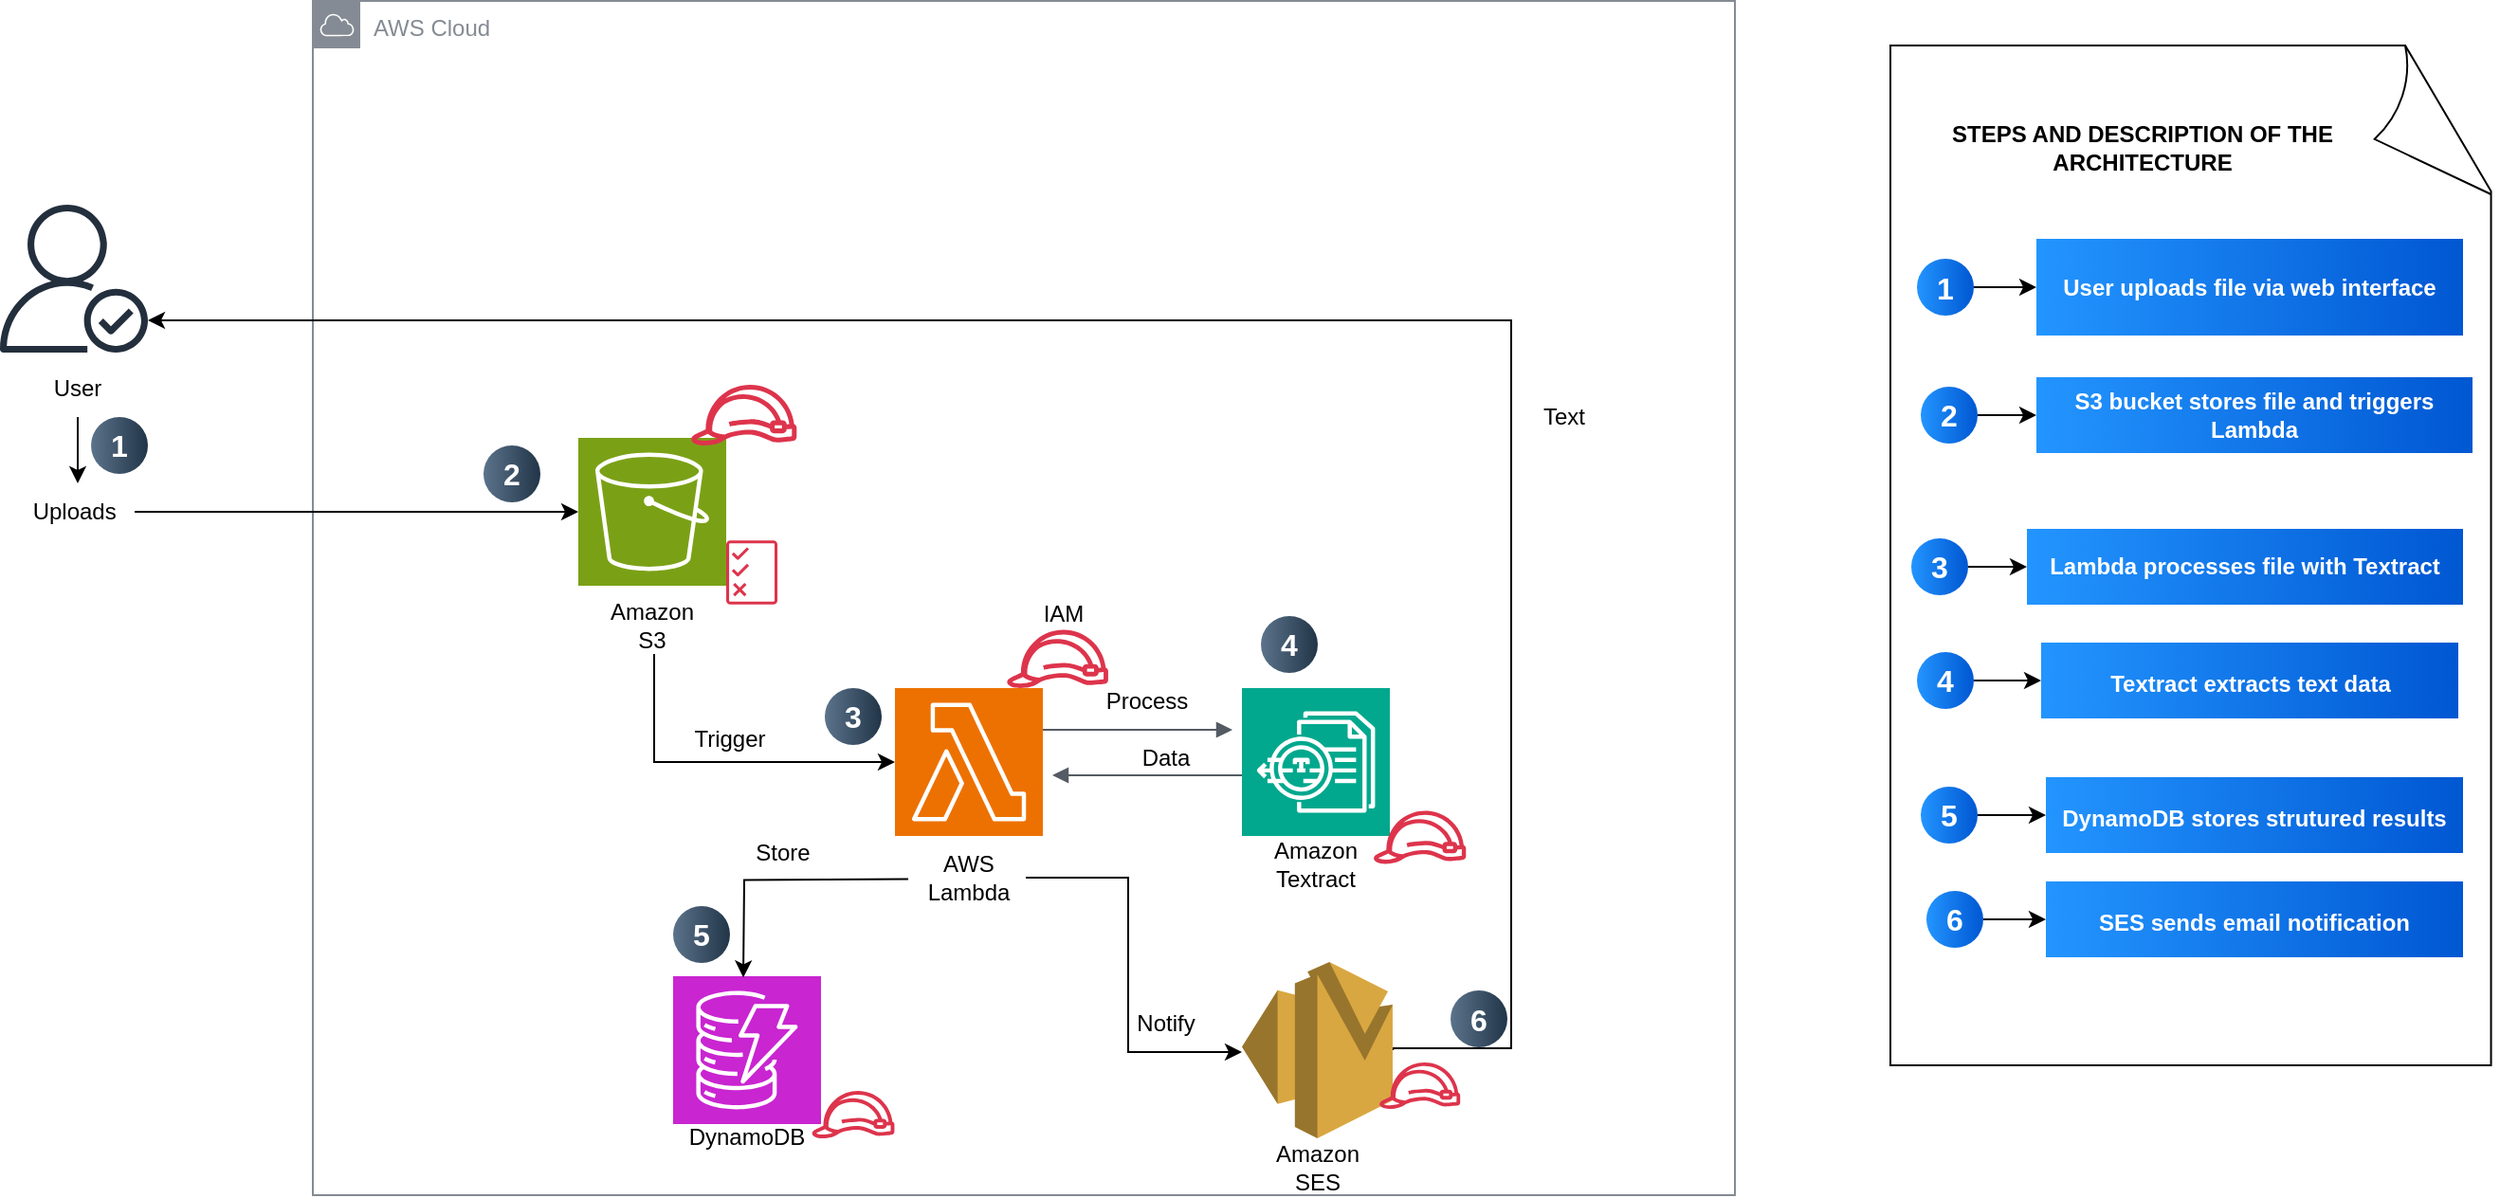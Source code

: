 <mxfile version="28.0.9">
  <diagram name="Page-1" id="x7I0w-ZZJ4LnccFRB52F">
    <mxGraphModel dx="2284" dy="577" grid="0" gridSize="10" guides="1" tooltips="1" connect="1" arrows="1" fold="1" page="1" pageScale="1" pageWidth="850" pageHeight="1100" math="0" shadow="0">
      <root>
        <mxCell id="0" />
        <mxCell id="1" parent="0" />
        <mxCell id="hhvihaq0zmXsQetp40y2-1" value="AWS Cloud" style="sketch=0;outlineConnect=0;gradientColor=none;html=1;whiteSpace=wrap;fontSize=12;fontStyle=0;shape=mxgraph.aws4.group;grIcon=mxgraph.aws4.group_aws_cloud;strokeColor=#858B94;fillColor=none;verticalAlign=top;align=left;spacingLeft=30;fontColor=#858B94;dashed=0;" parent="1" vertex="1">
          <mxGeometry x="40" y="25.5" width="750" height="630" as="geometry" />
        </mxCell>
        <mxCell id="hhvihaq0zmXsQetp40y2-4" value="" style="sketch=0;outlineConnect=0;fontColor=#232F3E;gradientColor=none;fillColor=#232F3D;strokeColor=none;dashed=0;verticalLabelPosition=bottom;verticalAlign=top;align=center;html=1;fontSize=12;fontStyle=0;aspect=fixed;pointerEvents=1;shape=mxgraph.aws4.authenticated_user;" parent="1" vertex="1">
          <mxGeometry x="-125" y="133" width="78" height="78" as="geometry" />
        </mxCell>
        <mxCell id="hhvihaq0zmXsQetp40y2-5" value="" style="sketch=0;points=[[0,0,0],[0.25,0,0],[0.5,0,0],[0.75,0,0],[1,0,0],[0,1,0],[0.25,1,0],[0.5,1,0],[0.75,1,0],[1,1,0],[0,0.25,0],[0,0.5,0],[0,0.75,0],[1,0.25,0],[1,0.5,0],[1,0.75,0]];outlineConnect=0;fontColor=#232F3E;fillColor=#7AA116;strokeColor=#ffffff;dashed=0;verticalLabelPosition=bottom;verticalAlign=top;align=center;html=1;fontSize=12;fontStyle=0;aspect=fixed;shape=mxgraph.aws4.resourceIcon;resIcon=mxgraph.aws4.s3;" parent="1" vertex="1">
          <mxGeometry x="180" y="256" width="78" height="78" as="geometry" />
        </mxCell>
        <mxCell id="hhvihaq0zmXsQetp40y2-6" value="" style="sketch=0;points=[[0,0,0],[0.25,0,0],[0.5,0,0],[0.75,0,0],[1,0,0],[0,1,0],[0.25,1,0],[0.5,1,0],[0.75,1,0],[1,1,0],[0,0.25,0],[0,0.5,0],[0,0.75,0],[1,0.25,0],[1,0.5,0],[1,0.75,0]];outlineConnect=0;fontColor=#232F3E;fillColor=#01A88D;strokeColor=#ffffff;dashed=0;verticalLabelPosition=bottom;verticalAlign=top;align=center;html=1;fontSize=12;fontStyle=0;aspect=fixed;shape=mxgraph.aws4.resourceIcon;resIcon=mxgraph.aws4.textract;" parent="1" vertex="1">
          <mxGeometry x="530" y="388" width="78" height="78" as="geometry" />
        </mxCell>
        <mxCell id="hhvihaq0zmXsQetp40y2-7" value="" style="sketch=0;points=[[0,0,0],[0.25,0,0],[0.5,0,0],[0.75,0,0],[1,0,0],[0,1,0],[0.25,1,0],[0.5,1,0],[0.75,1,0],[1,1,0],[0,0.25,0],[0,0.5,0],[0,0.75,0],[1,0.25,0],[1,0.5,0],[1,0.75,0]];outlineConnect=0;fontColor=#232F3E;fillColor=#C925D1;strokeColor=#ffffff;dashed=0;verticalLabelPosition=bottom;verticalAlign=top;align=center;html=1;fontSize=12;fontStyle=0;aspect=fixed;shape=mxgraph.aws4.resourceIcon;resIcon=mxgraph.aws4.dynamodb;" parent="1" vertex="1">
          <mxGeometry x="230" y="540" width="78" height="78" as="geometry" />
        </mxCell>
        <mxCell id="hhvihaq0zmXsQetp40y2-34" style="edgeStyle=orthogonalEdgeStyle;rounded=0;orthogonalLoop=1;jettySize=auto;html=1;exitX=1;exitY=0.5;exitDx=0;exitDy=0;exitPerimeter=0;" parent="1" source="hhvihaq0zmXsQetp40y2-8" target="hhvihaq0zmXsQetp40y2-4" edge="1">
          <mxGeometry relative="1" as="geometry">
            <mxPoint x="70" y="193.5" as="targetPoint" />
            <mxPoint x="661.5" y="577.5" as="sourcePoint" />
            <Array as="points">
              <mxPoint x="610" y="578" />
              <mxPoint x="672" y="578" />
              <mxPoint x="672" y="194" />
            </Array>
          </mxGeometry>
        </mxCell>
        <mxCell id="hhvihaq0zmXsQetp40y2-8" value="" style="outlineConnect=0;dashed=0;verticalLabelPosition=bottom;verticalAlign=top;align=center;html=1;shape=mxgraph.aws3.ses;fillColor=#D9A741;gradientColor=none;" parent="1" vertex="1">
          <mxGeometry x="530" y="532.5" width="79.5" height="93" as="geometry" />
        </mxCell>
        <mxCell id="hhvihaq0zmXsQetp40y2-9" value="" style="sketch=0;points=[[0,0,0],[0.25,0,0],[0.5,0,0],[0.75,0,0],[1,0,0],[0,1,0],[0.25,1,0],[0.5,1,0],[0.75,1,0],[1,1,0],[0,0.25,0],[0,0.5,0],[0,0.75,0],[1,0.25,0],[1,0.5,0],[1,0.75,0]];outlineConnect=0;fontColor=#232F3E;fillColor=#ED7100;strokeColor=#ffffff;dashed=0;verticalLabelPosition=bottom;verticalAlign=top;align=center;html=1;fontSize=12;fontStyle=0;aspect=fixed;shape=mxgraph.aws4.resourceIcon;resIcon=mxgraph.aws4.lambda;" parent="1" vertex="1">
          <mxGeometry x="347" y="388" width="78" height="78" as="geometry" />
        </mxCell>
        <mxCell id="a58apDUcfFZinBBcoB16-3" value="" style="edgeStyle=orthogonalEdgeStyle;rounded=0;orthogonalLoop=1;jettySize=auto;html=1;" edge="1" parent="1" source="hhvihaq0zmXsQetp40y2-10" target="hhvihaq0zmXsQetp40y2-12">
          <mxGeometry relative="1" as="geometry" />
        </mxCell>
        <mxCell id="hhvihaq0zmXsQetp40y2-10" value="User" style="text;html=1;align=center;verticalAlign=middle;whiteSpace=wrap;rounded=0;" parent="1" vertex="1">
          <mxGeometry x="-114" y="215" width="60" height="30" as="geometry" />
        </mxCell>
        <mxCell id="hhvihaq0zmXsQetp40y2-20" style="edgeStyle=orthogonalEdgeStyle;rounded=0;orthogonalLoop=1;jettySize=auto;html=1;" parent="1" source="hhvihaq0zmXsQetp40y2-12" target="hhvihaq0zmXsQetp40y2-5" edge="1">
          <mxGeometry relative="1" as="geometry" />
        </mxCell>
        <mxCell id="hhvihaq0zmXsQetp40y2-12" value="Uploads&amp;nbsp;" style="text;html=1;align=center;verticalAlign=middle;whiteSpace=wrap;rounded=0;" parent="1" vertex="1">
          <mxGeometry x="-114" y="280" width="60" height="30" as="geometry" />
        </mxCell>
        <mxCell id="hhvihaq0zmXsQetp40y2-22" style="edgeStyle=orthogonalEdgeStyle;rounded=0;orthogonalLoop=1;jettySize=auto;html=1;" parent="1" source="hhvihaq0zmXsQetp40y2-32" target="hhvihaq0zmXsQetp40y2-9" edge="1">
          <mxGeometry relative="1" as="geometry">
            <Array as="points">
              <mxPoint x="220" y="427" />
            </Array>
          </mxGeometry>
        </mxCell>
        <mxCell id="hhvihaq0zmXsQetp40y2-27" value="" style="edgeStyle=orthogonalEdgeStyle;html=1;endArrow=block;elbow=vertical;startArrow=none;endFill=1;strokeColor=#545B64;rounded=0;" parent="1" edge="1">
          <mxGeometry width="100" relative="1" as="geometry">
            <mxPoint x="425" y="410" as="sourcePoint" />
            <mxPoint x="525" y="410" as="targetPoint" />
            <Array as="points">
              <mxPoint x="475" y="410" />
              <mxPoint x="475" y="410" />
            </Array>
          </mxGeometry>
        </mxCell>
        <mxCell id="hhvihaq0zmXsQetp40y2-28" value="" style="edgeStyle=orthogonalEdgeStyle;html=1;endArrow=none;elbow=vertical;startArrow=block;startFill=1;strokeColor=#545B64;rounded=0;" parent="1" edge="1">
          <mxGeometry width="100" relative="1" as="geometry">
            <mxPoint x="430" y="434" as="sourcePoint" />
            <mxPoint x="530" y="434" as="targetPoint" />
            <Array as="points">
              <mxPoint x="480" y="434" />
              <mxPoint x="480" y="434" />
            </Array>
          </mxGeometry>
        </mxCell>
        <mxCell id="hhvihaq0zmXsQetp40y2-29" value="Data" style="text;html=1;align=center;verticalAlign=middle;whiteSpace=wrap;rounded=0;" parent="1" vertex="1">
          <mxGeometry x="460" y="410" width="60" height="30" as="geometry" />
        </mxCell>
        <mxCell id="hhvihaq0zmXsQetp40y2-30" value="Process" style="text;html=1;align=center;verticalAlign=middle;whiteSpace=wrap;rounded=0;" parent="1" vertex="1">
          <mxGeometry x="450" y="380" width="60" height="30" as="geometry" />
        </mxCell>
        <mxCell id="hhvihaq0zmXsQetp40y2-31" value="Trigger" style="text;html=1;align=center;verticalAlign=middle;whiteSpace=wrap;rounded=0;" parent="1" vertex="1">
          <mxGeometry x="230" y="400" width="60" height="30" as="geometry" />
        </mxCell>
        <mxCell id="hhvihaq0zmXsQetp40y2-32" value="Amazon S3" style="text;html=1;align=center;verticalAlign=middle;whiteSpace=wrap;rounded=0;" parent="1" vertex="1">
          <mxGeometry x="189" y="340" width="60" height="30" as="geometry" />
        </mxCell>
        <mxCell id="hhvihaq0zmXsQetp40y2-48" style="edgeStyle=orthogonalEdgeStyle;rounded=0;orthogonalLoop=1;jettySize=auto;html=1;" parent="1" source="hhvihaq0zmXsQetp40y2-33" target="hhvihaq0zmXsQetp40y2-8" edge="1">
          <mxGeometry relative="1" as="geometry">
            <Array as="points">
              <mxPoint x="470" y="488" />
              <mxPoint x="470" y="580" />
            </Array>
          </mxGeometry>
        </mxCell>
        <mxCell id="hhvihaq0zmXsQetp40y2-33" value="AWS Lambda" style="text;html=1;align=center;verticalAlign=middle;whiteSpace=wrap;rounded=0;" parent="1" vertex="1">
          <mxGeometry x="356" y="473" width="60" height="30" as="geometry" />
        </mxCell>
        <mxCell id="hhvihaq0zmXsQetp40y2-36" value="1" style="ellipse;whiteSpace=wrap;html=1;aspect=fixed;rotation=0;gradientColor=#223548;strokeColor=none;gradientDirection=east;fillColor=#5b738b;rounded=0;pointerEvents=0;fontFamily=Helvetica;fontSize=16;fontColor=#FFFFFF;spacingTop=4;spacingBottom=4;spacingLeft=4;spacingRight=4;points=[];fontStyle=1" parent="1" vertex="1">
          <mxGeometry x="-77" y="245" width="30" height="30" as="geometry" />
        </mxCell>
        <mxCell id="hhvihaq0zmXsQetp40y2-37" value="2" style="ellipse;whiteSpace=wrap;html=1;aspect=fixed;rotation=0;gradientColor=#223548;strokeColor=none;gradientDirection=east;fillColor=#5b738b;rounded=0;pointerEvents=0;fontFamily=Helvetica;fontSize=16;fontColor=#FFFFFF;spacingTop=4;spacingBottom=4;spacingLeft=4;spacingRight=4;points=[];fontStyle=1" parent="1" vertex="1">
          <mxGeometry x="130" y="260" width="30" height="30" as="geometry" />
        </mxCell>
        <mxCell id="hhvihaq0zmXsQetp40y2-39" value="3" style="ellipse;whiteSpace=wrap;html=1;aspect=fixed;rotation=0;gradientColor=#223548;strokeColor=none;gradientDirection=east;fillColor=#5b738b;rounded=0;pointerEvents=0;fontFamily=Helvetica;fontSize=16;fontColor=#FFFFFF;spacingTop=4;spacingBottom=4;spacingLeft=4;spacingRight=4;points=[];fontStyle=1" parent="1" vertex="1">
          <mxGeometry x="310" y="388" width="30" height="30" as="geometry" />
        </mxCell>
        <mxCell id="hhvihaq0zmXsQetp40y2-40" value="4" style="ellipse;whiteSpace=wrap;html=1;aspect=fixed;rotation=0;gradientColor=#223548;strokeColor=none;gradientDirection=east;fillColor=#5b738b;rounded=0;pointerEvents=0;fontFamily=Helvetica;fontSize=16;fontColor=#FFFFFF;spacingTop=4;spacingBottom=4;spacingLeft=4;spacingRight=4;points=[];fontStyle=1" parent="1" vertex="1">
          <mxGeometry x="540" y="350" width="30" height="30" as="geometry" />
        </mxCell>
        <mxCell id="hhvihaq0zmXsQetp40y2-41" value="5" style="ellipse;whiteSpace=wrap;html=1;aspect=fixed;rotation=0;gradientColor=#223548;strokeColor=none;gradientDirection=east;fillColor=#5b738b;rounded=0;pointerEvents=0;fontFamily=Helvetica;fontSize=16;fontColor=#FFFFFF;spacingTop=4;spacingBottom=4;spacingLeft=4;spacingRight=4;points=[];fontStyle=1" parent="1" vertex="1">
          <mxGeometry x="230" y="503" width="30" height="30" as="geometry" />
        </mxCell>
        <mxCell id="hhvihaq0zmXsQetp40y2-42" value="6" style="ellipse;whiteSpace=wrap;html=1;aspect=fixed;rotation=0;gradientColor=#223548;strokeColor=none;gradientDirection=east;fillColor=#5b738b;rounded=0;pointerEvents=0;fontFamily=Helvetica;fontSize=16;fontColor=#FFFFFF;spacingTop=4;spacingBottom=4;spacingLeft=4;spacingRight=4;points=[];fontStyle=1" parent="1" vertex="1">
          <mxGeometry x="640" y="547.5" width="30" height="30" as="geometry" />
        </mxCell>
        <mxCell id="hhvihaq0zmXsQetp40y2-43" style="edgeStyle=orthogonalEdgeStyle;rounded=0;orthogonalLoop=1;jettySize=auto;html=1;entryX=0.5;entryY=0;entryDx=0;entryDy=0;entryPerimeter=0;" parent="1" edge="1">
          <mxGeometry relative="1" as="geometry">
            <mxPoint x="354" y="488.7" as="sourcePoint" />
            <mxPoint x="267" y="540.7" as="targetPoint" />
          </mxGeometry>
        </mxCell>
        <mxCell id="hhvihaq0zmXsQetp40y2-44" value="IAM" style="text;html=1;align=center;verticalAlign=middle;whiteSpace=wrap;rounded=0;" parent="1" vertex="1">
          <mxGeometry x="405.58" y="334" width="60" height="30" as="geometry" />
        </mxCell>
        <mxCell id="hhvihaq0zmXsQetp40y2-46" value="Amazon SES" style="text;html=1;align=center;verticalAlign=middle;whiteSpace=wrap;rounded=0;" parent="1" vertex="1">
          <mxGeometry x="540" y="625.5" width="60" height="30" as="geometry" />
        </mxCell>
        <mxCell id="hhvihaq0zmXsQetp40y2-47" value="DynamoDB" style="text;html=1;align=center;verticalAlign=middle;whiteSpace=wrap;rounded=0;" parent="1" vertex="1">
          <mxGeometry x="239" y="610" width="60" height="30" as="geometry" />
        </mxCell>
        <mxCell id="hhvihaq0zmXsQetp40y2-49" value="Notify" style="text;html=1;align=center;verticalAlign=middle;whiteSpace=wrap;rounded=0;" parent="1" vertex="1">
          <mxGeometry x="460" y="550" width="60" height="30" as="geometry" />
        </mxCell>
        <mxCell id="hhvihaq0zmXsQetp40y2-50" value="Store" style="text;html=1;align=center;verticalAlign=middle;whiteSpace=wrap;rounded=0;" parent="1" vertex="1">
          <mxGeometry x="258" y="460" width="60" height="30" as="geometry" />
        </mxCell>
        <mxCell id="hhvihaq0zmXsQetp40y2-51" value="Amazon Textract" style="text;html=1;align=center;verticalAlign=middle;whiteSpace=wrap;rounded=0;" parent="1" vertex="1">
          <mxGeometry x="539" y="466" width="60" height="30" as="geometry" />
        </mxCell>
        <mxCell id="hhvihaq0zmXsQetp40y2-52" value="" style="sketch=0;outlineConnect=0;fontColor=#232F3E;gradientColor=none;fillColor=#DD344C;strokeColor=none;dashed=0;verticalLabelPosition=bottom;verticalAlign=top;align=center;html=1;fontSize=12;fontStyle=0;aspect=fixed;pointerEvents=1;shape=mxgraph.aws4.permissions;" parent="1" vertex="1">
          <mxGeometry x="258" y="310" width="27.03" height="34" as="geometry" />
        </mxCell>
        <mxCell id="hhvihaq0zmXsQetp40y2-58" value="" style="sketch=0;outlineConnect=0;fontColor=#232F3E;gradientColor=none;fillColor=#DD344C;strokeColor=none;dashed=0;verticalLabelPosition=bottom;verticalAlign=top;align=center;html=1;fontSize=12;fontStyle=0;aspect=fixed;pointerEvents=1;shape=mxgraph.aws4.role;" parent="1" vertex="1">
          <mxGeometry x="405.58" y="357.3" width="54.42" height="30.7" as="geometry" />
        </mxCell>
        <mxCell id="hhvihaq0zmXsQetp40y2-62" value="" style="sketch=0;outlineConnect=0;fontColor=#232F3E;gradientColor=none;fillColor=#DD344C;strokeColor=none;dashed=0;verticalLabelPosition=bottom;verticalAlign=top;align=center;html=1;fontSize=12;fontStyle=0;aspect=fixed;pointerEvents=1;shape=mxgraph.aws4.role;" parent="1" vertex="1">
          <mxGeometry x="302.84" y="600.5" width="44.32" height="25" as="geometry" />
        </mxCell>
        <mxCell id="hhvihaq0zmXsQetp40y2-63" value="" style="sketch=0;outlineConnect=0;fontColor=#232F3E;gradientColor=none;fillColor=#DD344C;strokeColor=none;dashed=0;verticalLabelPosition=bottom;verticalAlign=top;align=center;html=1;fontSize=12;fontStyle=0;aspect=fixed;pointerEvents=1;shape=mxgraph.aws4.role;" parent="1" vertex="1">
          <mxGeometry x="602.11" y="585.5" width="43.43" height="24.5" as="geometry" />
        </mxCell>
        <mxCell id="hhvihaq0zmXsQetp40y2-64" value="" style="sketch=0;outlineConnect=0;fontColor=#232F3E;gradientColor=none;fillColor=#DD344C;strokeColor=none;dashed=0;verticalLabelPosition=bottom;verticalAlign=top;align=center;html=1;fontSize=12;fontStyle=0;aspect=fixed;pointerEvents=1;shape=mxgraph.aws4.role;" parent="1" vertex="1">
          <mxGeometry x="239" y="228" width="56.73" height="32" as="geometry" />
        </mxCell>
        <mxCell id="hhvihaq0zmXsQetp40y2-65" value="" style="sketch=0;outlineConnect=0;fontColor=#232F3E;gradientColor=none;fillColor=#DD344C;strokeColor=none;dashed=0;verticalLabelPosition=bottom;verticalAlign=top;align=center;html=1;fontSize=12;fontStyle=0;aspect=fixed;pointerEvents=1;shape=mxgraph.aws4.role;" parent="1" vertex="1">
          <mxGeometry x="599" y="452.7" width="49.64" height="28" as="geometry" />
        </mxCell>
        <mxCell id="ZlFxHgFdnIFMKlrB6PsA-22" value="" style="whiteSpace=wrap;html=1;shape=mxgraph.basic.document" parent="1" vertex="1">
          <mxGeometry x="872" y="49" width="320" height="538" as="geometry" />
        </mxCell>
        <mxCell id="ZlFxHgFdnIFMKlrB6PsA-27" value="" style="edgeStyle=orthogonalEdgeStyle;rounded=0;orthogonalLoop=1;jettySize=auto;html=1;" parent="1" source="ZlFxHgFdnIFMKlrB6PsA-23" target="ZlFxHgFdnIFMKlrB6PsA-26" edge="1">
          <mxGeometry relative="1" as="geometry" />
        </mxCell>
        <mxCell id="ZlFxHgFdnIFMKlrB6PsA-23" value="1" style="ellipse;whiteSpace=wrap;html=1;aspect=fixed;rotation=0;gradientColor=#0057D2;strokeColor=none;gradientDirection=east;fillColor=#2395FF;rounded=0;pointerEvents=0;fontFamily=Helvetica;fontSize=16;fontColor=#FFFFFF;spacingTop=4;spacingBottom=4;spacingLeft=4;spacingRight=4;points=[];fontStyle=1" parent="1" vertex="1">
          <mxGeometry x="886" y="161.5" width="30" height="30" as="geometry" />
        </mxCell>
        <mxCell id="ZlFxHgFdnIFMKlrB6PsA-29" value="" style="edgeStyle=orthogonalEdgeStyle;rounded=0;orthogonalLoop=1;jettySize=auto;html=1;" parent="1" source="ZlFxHgFdnIFMKlrB6PsA-24" target="ZlFxHgFdnIFMKlrB6PsA-28" edge="1">
          <mxGeometry relative="1" as="geometry" />
        </mxCell>
        <mxCell id="ZlFxHgFdnIFMKlrB6PsA-24" value="2" style="ellipse;whiteSpace=wrap;html=1;aspect=fixed;rotation=0;gradientColor=#0057D2;strokeColor=none;gradientDirection=east;fillColor=#2395FF;rounded=0;pointerEvents=0;fontFamily=Helvetica;fontSize=16;fontColor=#FFFFFF;spacingTop=4;spacingBottom=4;spacingLeft=4;spacingRight=4;points=[];fontStyle=1" parent="1" vertex="1">
          <mxGeometry x="888" y="229" width="30" height="30" as="geometry" />
        </mxCell>
        <mxCell id="ZlFxHgFdnIFMKlrB6PsA-31" value="" style="edgeStyle=orthogonalEdgeStyle;rounded=0;orthogonalLoop=1;jettySize=auto;html=1;" parent="1" source="ZlFxHgFdnIFMKlrB6PsA-25" target="ZlFxHgFdnIFMKlrB6PsA-30" edge="1">
          <mxGeometry relative="1" as="geometry" />
        </mxCell>
        <mxCell id="ZlFxHgFdnIFMKlrB6PsA-25" value="3" style="ellipse;whiteSpace=wrap;html=1;aspect=fixed;rotation=0;gradientColor=#0057D2;strokeColor=none;gradientDirection=east;fillColor=#2395FF;rounded=0;pointerEvents=0;fontFamily=Helvetica;fontSize=16;fontColor=#FFFFFF;spacingTop=4;spacingBottom=4;spacingLeft=4;spacingRight=4;points=[];fontStyle=1" parent="1" vertex="1">
          <mxGeometry x="883" y="309" width="30" height="30" as="geometry" />
        </mxCell>
        <mxCell id="ZlFxHgFdnIFMKlrB6PsA-26" value="&lt;table style=&quot;color: rgb(255, 255, 255); font-size: 12px; font-weight: 400;&quot;&gt;&lt;tbody&gt;&lt;tr&gt;&lt;td&gt;&lt;b&gt;User uploads file via web interface&lt;/b&gt;&lt;/td&gt;&lt;/tr&gt;&lt;/tbody&gt;&lt;/table&gt;" style="whiteSpace=wrap;html=1;fontSize=16;fillColor=#2395FF;strokeColor=none;fontColor=#FFFFFF;gradientColor=#0057D2;gradientDirection=east;rounded=0;pointerEvents=0;spacingTop=4;spacingBottom=4;spacingLeft=4;spacingRight=4;fontStyle=1;" parent="1" vertex="1">
          <mxGeometry x="949" y="151" width="225" height="51" as="geometry" />
        </mxCell>
        <mxCell id="ZlFxHgFdnIFMKlrB6PsA-28" value="&lt;table style=&quot;color: rgb(255, 255, 255); font-size: 12px;&quot;&gt;&lt;tbody&gt;&lt;tr&gt;&lt;td&gt;S3 bucket stores file and triggers Lambda&lt;/td&gt;&lt;/tr&gt;&lt;/tbody&gt;&lt;/table&gt;" style="whiteSpace=wrap;html=1;fontSize=16;fillColor=#2395FF;strokeColor=none;fontColor=#FFFFFF;gradientColor=#0057D2;gradientDirection=east;rounded=0;pointerEvents=0;spacingTop=4;spacingBottom=4;spacingLeft=4;spacingRight=4;fontStyle=1;" parent="1" vertex="1">
          <mxGeometry x="949" y="224" width="230" height="40" as="geometry" />
        </mxCell>
        <mxCell id="ZlFxHgFdnIFMKlrB6PsA-30" value="&lt;table style=&quot;color: rgb(255, 255, 255); font-size: 12px;&quot;&gt;&lt;tbody&gt;&lt;tr&gt;&lt;td&gt;Lambda processes file with Textract&lt;/td&gt;&lt;/tr&gt;&lt;/tbody&gt;&lt;/table&gt;" style="whiteSpace=wrap;html=1;fontSize=16;fillColor=#2395FF;strokeColor=none;fontColor=#FFFFFF;gradientColor=#0057D2;gradientDirection=east;rounded=0;pointerEvents=0;spacingTop=4;spacingBottom=4;spacingLeft=4;spacingRight=4;fontStyle=1;" parent="1" vertex="1">
          <mxGeometry x="944" y="304" width="230" height="40" as="geometry" />
        </mxCell>
        <mxCell id="ZlFxHgFdnIFMKlrB6PsA-34" value="" style="edgeStyle=orthogonalEdgeStyle;rounded=0;orthogonalLoop=1;jettySize=auto;html=1;" parent="1" source="ZlFxHgFdnIFMKlrB6PsA-32" target="ZlFxHgFdnIFMKlrB6PsA-33" edge="1">
          <mxGeometry relative="1" as="geometry" />
        </mxCell>
        <mxCell id="ZlFxHgFdnIFMKlrB6PsA-32" value="4" style="ellipse;whiteSpace=wrap;html=1;aspect=fixed;rotation=0;gradientColor=#0057D2;strokeColor=none;gradientDirection=east;fillColor=#2395FF;rounded=0;pointerEvents=0;fontFamily=Helvetica;fontSize=16;fontColor=#FFFFFF;spacingTop=4;spacingBottom=4;spacingLeft=4;spacingRight=4;points=[];fontStyle=1" parent="1" vertex="1">
          <mxGeometry x="886" y="369" width="30" height="30" as="geometry" />
        </mxCell>
        <mxCell id="ZlFxHgFdnIFMKlrB6PsA-33" value="&lt;font style=&quot;font-size: 12px;&quot;&gt;Textract extracts text data&lt;/font&gt;" style="whiteSpace=wrap;html=1;fontSize=16;fillColor=#2395FF;strokeColor=none;fontColor=#FFFFFF;gradientColor=#0057D2;gradientDirection=east;rounded=0;pointerEvents=0;spacingTop=4;spacingBottom=4;spacingLeft=4;spacingRight=4;fontStyle=1;" parent="1" vertex="1">
          <mxGeometry x="951.5" y="364" width="220" height="40" as="geometry" />
        </mxCell>
        <mxCell id="ZlFxHgFdnIFMKlrB6PsA-41" value="" style="edgeStyle=orthogonalEdgeStyle;rounded=0;orthogonalLoop=1;jettySize=auto;html=1;" parent="1" source="ZlFxHgFdnIFMKlrB6PsA-36" target="ZlFxHgFdnIFMKlrB6PsA-40" edge="1">
          <mxGeometry relative="1" as="geometry" />
        </mxCell>
        <mxCell id="ZlFxHgFdnIFMKlrB6PsA-36" value="5" style="ellipse;whiteSpace=wrap;html=1;aspect=fixed;rotation=0;gradientColor=#0057D2;strokeColor=none;gradientDirection=east;fillColor=#2395FF;rounded=0;pointerEvents=0;fontFamily=Helvetica;fontSize=16;fontColor=#FFFFFF;spacingTop=4;spacingBottom=4;spacingLeft=4;spacingRight=4;points=[];fontStyle=1" parent="1" vertex="1">
          <mxGeometry x="888" y="440" width="30" height="30" as="geometry" />
        </mxCell>
        <mxCell id="ZlFxHgFdnIFMKlrB6PsA-44" value="" style="edgeStyle=orthogonalEdgeStyle;rounded=0;orthogonalLoop=1;jettySize=auto;html=1;" parent="1" source="ZlFxHgFdnIFMKlrB6PsA-37" target="ZlFxHgFdnIFMKlrB6PsA-43" edge="1">
          <mxGeometry relative="1" as="geometry" />
        </mxCell>
        <mxCell id="ZlFxHgFdnIFMKlrB6PsA-37" value="6" style="ellipse;whiteSpace=wrap;html=1;aspect=fixed;rotation=0;gradientColor=#0057D2;strokeColor=none;gradientDirection=east;fillColor=#2395FF;rounded=0;pointerEvents=0;fontFamily=Helvetica;fontSize=16;fontColor=#FFFFFF;spacingTop=4;spacingBottom=4;spacingLeft=4;spacingRight=4;points=[];fontStyle=1" parent="1" vertex="1">
          <mxGeometry x="891" y="495" width="30" height="30" as="geometry" />
        </mxCell>
        <mxCell id="ZlFxHgFdnIFMKlrB6PsA-40" value="&lt;font style=&quot;font-size: 12px;&quot;&gt;DynamoDB stores strutured results&lt;/font&gt;" style="whiteSpace=wrap;html=1;fontSize=16;fillColor=#2395FF;strokeColor=none;fontColor=#FFFFFF;gradientColor=#0057D2;gradientDirection=east;rounded=0;pointerEvents=0;spacingTop=4;spacingBottom=4;spacingLeft=4;spacingRight=4;fontStyle=1;" parent="1" vertex="1">
          <mxGeometry x="954" y="435" width="220" height="40" as="geometry" />
        </mxCell>
        <mxCell id="ZlFxHgFdnIFMKlrB6PsA-43" value="&lt;font style=&quot;font-size: 12px;&quot;&gt;&lt;font style=&quot;&quot;&gt;SES&lt;/font&gt;&amp;nbsp;sends email notification&lt;/font&gt;" style="whiteSpace=wrap;html=1;fontSize=16;fillColor=#2395FF;strokeColor=none;fontColor=#FFFFFF;gradientColor=#0057D2;gradientDirection=east;rounded=0;pointerEvents=0;spacingTop=4;spacingBottom=4;spacingLeft=4;spacingRight=4;fontStyle=1;" parent="1" vertex="1">
          <mxGeometry x="954" y="490" width="220" height="40" as="geometry" />
        </mxCell>
        <mxCell id="ZlFxHgFdnIFMKlrB6PsA-45" value="Text" style="text;html=1;align=center;verticalAlign=middle;whiteSpace=wrap;rounded=0;" parent="1" vertex="1">
          <mxGeometry x="670" y="230" width="60" height="30" as="geometry" />
        </mxCell>
        <mxCell id="ZlFxHgFdnIFMKlrB6PsA-47" value="&lt;b&gt;STEPS AND DESCRIPTION OF THE ARCHITECTURE&lt;/b&gt;" style="text;html=1;align=center;verticalAlign=middle;whiteSpace=wrap;rounded=0;" parent="1" vertex="1">
          <mxGeometry x="900" y="68" width="210" height="70" as="geometry" />
        </mxCell>
      </root>
    </mxGraphModel>
  </diagram>
</mxfile>
